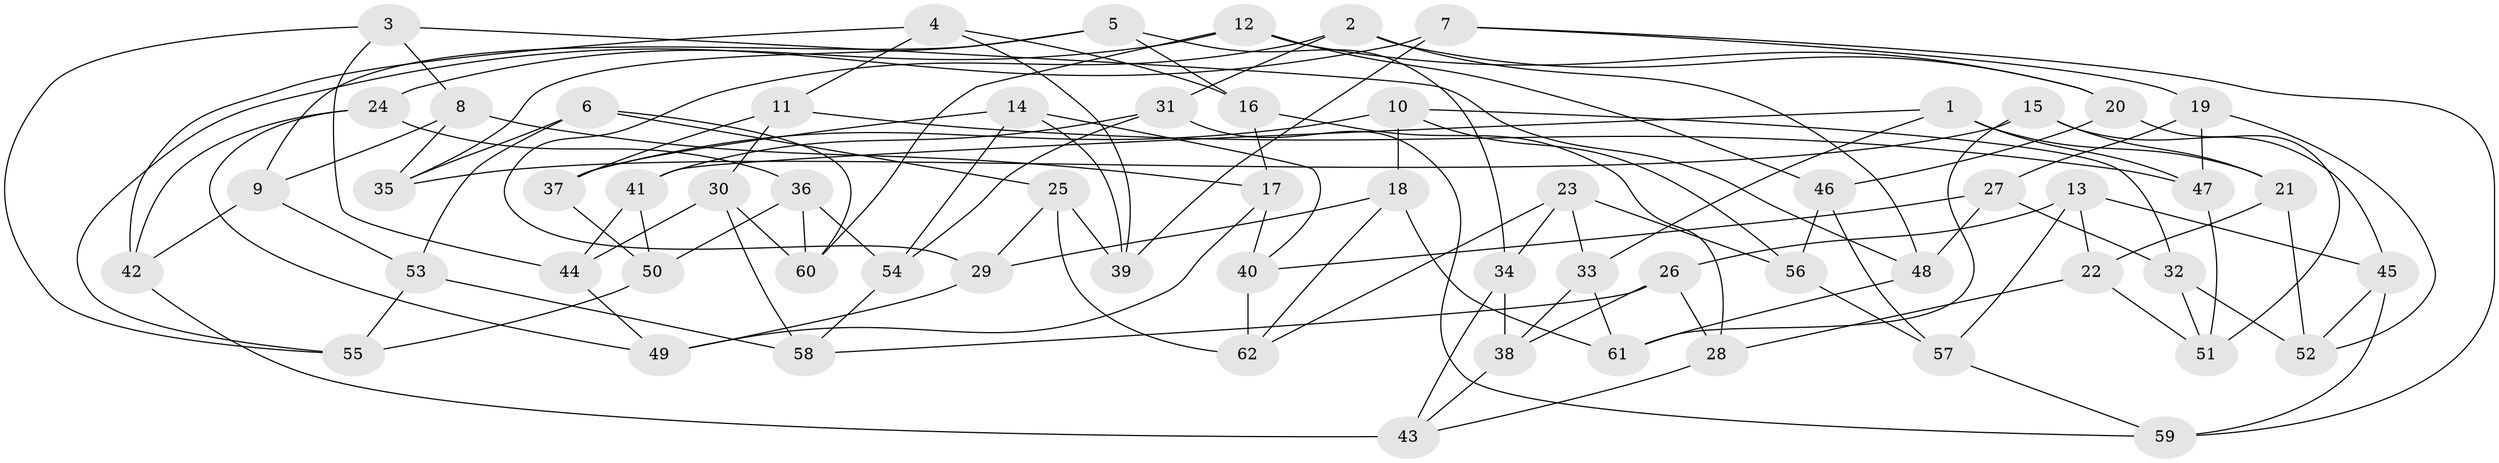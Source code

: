 // Generated by graph-tools (version 1.1) at 2025/50/03/09/25 03:50:47]
// undirected, 62 vertices, 124 edges
graph export_dot {
graph [start="1"]
  node [color=gray90,style=filled];
  1;
  2;
  3;
  4;
  5;
  6;
  7;
  8;
  9;
  10;
  11;
  12;
  13;
  14;
  15;
  16;
  17;
  18;
  19;
  20;
  21;
  22;
  23;
  24;
  25;
  26;
  27;
  28;
  29;
  30;
  31;
  32;
  33;
  34;
  35;
  36;
  37;
  38;
  39;
  40;
  41;
  42;
  43;
  44;
  45;
  46;
  47;
  48;
  49;
  50;
  51;
  52;
  53;
  54;
  55;
  56;
  57;
  58;
  59;
  60;
  61;
  62;
  1 -- 41;
  1 -- 47;
  1 -- 33;
  1 -- 21;
  2 -- 29;
  2 -- 31;
  2 -- 20;
  2 -- 48;
  3 -- 55;
  3 -- 48;
  3 -- 44;
  3 -- 8;
  4 -- 39;
  4 -- 42;
  4 -- 16;
  4 -- 11;
  5 -- 9;
  5 -- 34;
  5 -- 16;
  5 -- 35;
  6 -- 53;
  6 -- 25;
  6 -- 35;
  6 -- 60;
  7 -- 59;
  7 -- 39;
  7 -- 19;
  7 -- 55;
  8 -- 17;
  8 -- 9;
  8 -- 35;
  9 -- 42;
  9 -- 53;
  10 -- 56;
  10 -- 32;
  10 -- 37;
  10 -- 18;
  11 -- 37;
  11 -- 47;
  11 -- 30;
  12 -- 20;
  12 -- 46;
  12 -- 24;
  12 -- 60;
  13 -- 26;
  13 -- 22;
  13 -- 45;
  13 -- 57;
  14 -- 54;
  14 -- 37;
  14 -- 39;
  14 -- 40;
  15 -- 21;
  15 -- 35;
  15 -- 61;
  15 -- 45;
  16 -- 28;
  16 -- 17;
  17 -- 40;
  17 -- 49;
  18 -- 62;
  18 -- 61;
  18 -- 29;
  19 -- 27;
  19 -- 52;
  19 -- 47;
  20 -- 51;
  20 -- 46;
  21 -- 52;
  21 -- 22;
  22 -- 51;
  22 -- 28;
  23 -- 62;
  23 -- 56;
  23 -- 34;
  23 -- 33;
  24 -- 49;
  24 -- 36;
  24 -- 42;
  25 -- 62;
  25 -- 29;
  25 -- 39;
  26 -- 28;
  26 -- 38;
  26 -- 58;
  27 -- 32;
  27 -- 40;
  27 -- 48;
  28 -- 43;
  29 -- 49;
  30 -- 44;
  30 -- 58;
  30 -- 60;
  31 -- 59;
  31 -- 54;
  31 -- 41;
  32 -- 52;
  32 -- 51;
  33 -- 38;
  33 -- 61;
  34 -- 43;
  34 -- 38;
  36 -- 60;
  36 -- 50;
  36 -- 54;
  37 -- 50;
  38 -- 43;
  40 -- 62;
  41 -- 44;
  41 -- 50;
  42 -- 43;
  44 -- 49;
  45 -- 59;
  45 -- 52;
  46 -- 56;
  46 -- 57;
  47 -- 51;
  48 -- 61;
  50 -- 55;
  53 -- 55;
  53 -- 58;
  54 -- 58;
  56 -- 57;
  57 -- 59;
}
